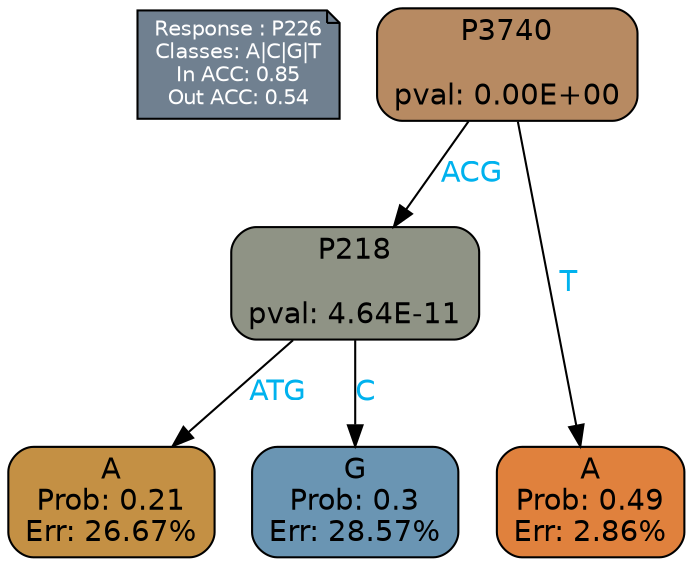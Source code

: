 digraph Tree {
node [shape=box, style="filled, rounded", color="black", fontname=helvetica] ;
graph [ranksep=equally, splines=polylines, bgcolor=transparent, dpi=600] ;
edge [fontname=helvetica] ;
LEGEND [label="Response : P226
Classes: A|C|G|T
In ACC: 0.85
Out ACC: 0.54
",shape=note,align=left,style=filled,fillcolor="slategray",fontcolor="white",fontsize=10];1 [label="P3740

pval: 0.00E+00", fillcolor="#b78a62"] ;
2 [label="P218

pval: 4.64E-11", fillcolor="#8f9385"] ;
3 [label="A
Prob: 0.21
Err: 26.67%", fillcolor="#c49044"] ;
4 [label="G
Prob: 0.3
Err: 28.57%", fillcolor="#6a95b3"] ;
5 [label="A
Prob: 0.49
Err: 2.86%", fillcolor="#e0813d"] ;
1 -> 2 [label="ACG",fontcolor=deepskyblue2] ;
1 -> 5 [label="T",fontcolor=deepskyblue2] ;
2 -> 3 [label="ATG",fontcolor=deepskyblue2] ;
2 -> 4 [label="C",fontcolor=deepskyblue2] ;
{rank = same; 3;4;5;}{rank = same; LEGEND;1;}}